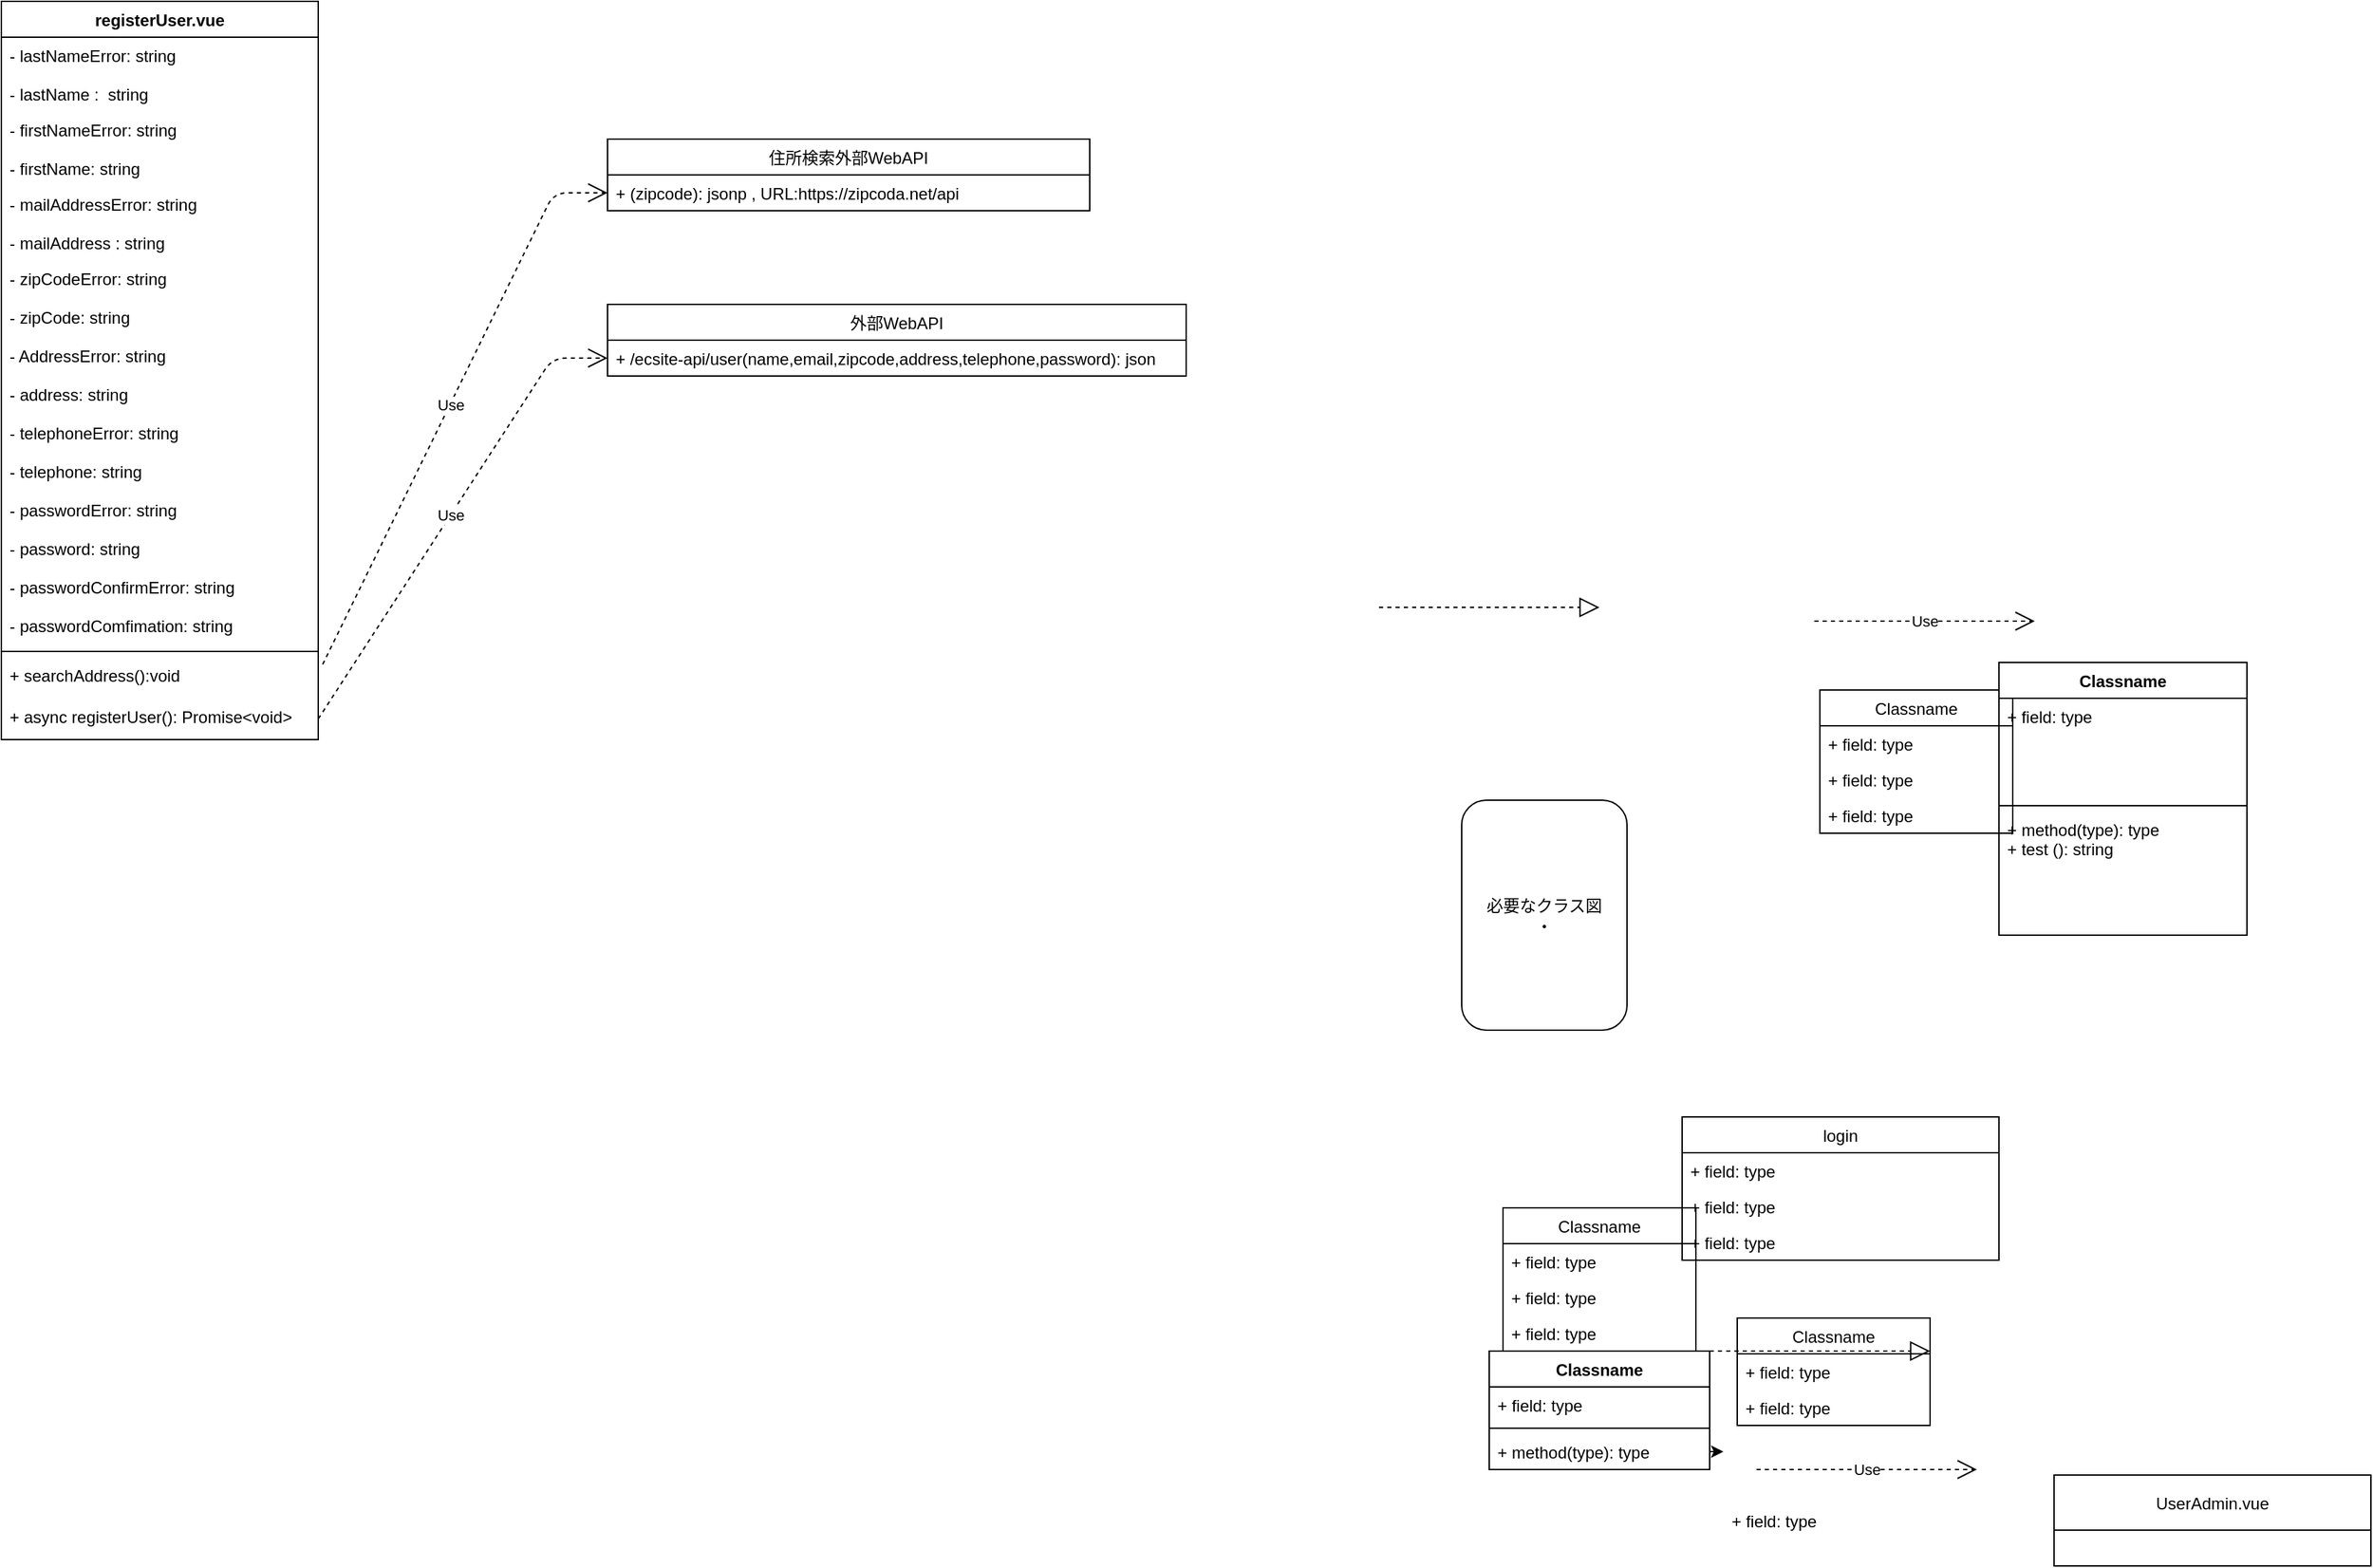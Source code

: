 <mxfile>
    <diagram id="91QkuJvfcBkw0_UWqF4J" name="1-1.ユーザー登録">
        <mxGraphModel dx="1487" dy="510" grid="1" gridSize="10" guides="1" tooltips="1" connect="1" arrows="1" fold="1" page="1" pageScale="1" pageWidth="1169" pageHeight="1654" math="0" shadow="0">
            <root>
                <mxCell id="0"/>
                <mxCell id="1" parent="0"/>
                <mxCell id="RhWLHWQkQPX5jb74YHz9-33" value="registerUser.vue" style="swimlane;fontStyle=1;align=center;verticalAlign=top;childLayout=stackLayout;horizontal=1;startSize=26;horizontalStack=0;resizeParent=1;resizeParentMax=0;resizeLast=0;collapsible=1;marginBottom=0;" parent="1" vertex="1">
                    <mxGeometry x="-1000" y="60" width="230" height="536" as="geometry">
                        <mxRectangle x="100" y="550" width="120" height="26" as="alternateBounds"/>
                    </mxGeometry>
                </mxCell>
                <mxCell id="56" value="- lastNameError: string" style="text;strokeColor=none;fillColor=none;align=left;verticalAlign=top;spacingLeft=4;spacingRight=4;overflow=hidden;rotatable=0;points=[[0,0.5],[1,0.5]];portConstraint=eastwest;" parent="RhWLHWQkQPX5jb74YHz9-33" vertex="1">
                    <mxGeometry y="26" width="230" height="28" as="geometry"/>
                </mxCell>
                <mxCell id="APWvU3_rvFVH0X9i7tPa-56" value="- lastName :  string&#10;" style="text;strokeColor=none;fillColor=none;align=left;verticalAlign=top;spacingLeft=4;spacingRight=4;overflow=hidden;rotatable=0;points=[[0,0.5],[1,0.5]];portConstraint=eastwest;" parent="RhWLHWQkQPX5jb74YHz9-33" vertex="1">
                    <mxGeometry y="54" width="230" height="26" as="geometry"/>
                </mxCell>
                <mxCell id="fXlUO2i8-D0CHoSuUBNV-56" value="- firstNameError: string" style="text;strokeColor=none;fillColor=none;align=left;verticalAlign=top;spacingLeft=4;spacingRight=4;overflow=hidden;rotatable=0;points=[[0,0.5],[1,0.5]];portConstraint=eastwest;" parent="RhWLHWQkQPX5jb74YHz9-33" vertex="1">
                    <mxGeometry y="80" width="230" height="28" as="geometry"/>
                </mxCell>
                <mxCell id="Fzh5tI-rNSBZC0IGaX2J-50" value="- firstName: string" style="text;strokeColor=none;fillColor=none;align=left;verticalAlign=top;spacingLeft=4;spacingRight=4;overflow=hidden;rotatable=0;points=[[0,0.5],[1,0.5]];portConstraint=eastwest;" parent="RhWLHWQkQPX5jb74YHz9-33" vertex="1">
                    <mxGeometry y="108" width="230" height="26" as="geometry"/>
                </mxCell>
                <mxCell id="fXlUO2i8-D0CHoSuUBNV-57" value="- mailAddressError: string" style="text;strokeColor=none;fillColor=none;align=left;verticalAlign=top;spacingLeft=4;spacingRight=4;overflow=hidden;rotatable=0;points=[[0,0.5],[1,0.5]];portConstraint=eastwest;" parent="RhWLHWQkQPX5jb74YHz9-33" vertex="1">
                    <mxGeometry y="134" width="230" height="28" as="geometry"/>
                </mxCell>
                <mxCell id="Fzh5tI-rNSBZC0IGaX2J-51" value="- mailAddress : string" style="text;strokeColor=none;fillColor=none;align=left;verticalAlign=top;spacingLeft=4;spacingRight=4;overflow=hidden;rotatable=0;points=[[0,0.5],[1,0.5]];portConstraint=eastwest;" parent="RhWLHWQkQPX5jb74YHz9-33" vertex="1">
                    <mxGeometry y="162" width="230" height="26" as="geometry"/>
                </mxCell>
                <mxCell id="fXlUO2i8-D0CHoSuUBNV-58" value="- zipCodeError: string" style="text;strokeColor=none;fillColor=none;align=left;verticalAlign=top;spacingLeft=4;spacingRight=4;overflow=hidden;rotatable=0;points=[[0,0.5],[1,0.5]];portConstraint=eastwest;" parent="RhWLHWQkQPX5jb74YHz9-33" vertex="1">
                    <mxGeometry y="188" width="230" height="28" as="geometry"/>
                </mxCell>
                <mxCell id="RhWLHWQkQPX5jb74YHz9-34" value="- zipCode: string" style="text;strokeColor=none;fillColor=none;align=left;verticalAlign=top;spacingLeft=4;spacingRight=4;overflow=hidden;rotatable=0;points=[[0,0.5],[1,0.5]];portConstraint=eastwest;" parent="RhWLHWQkQPX5jb74YHz9-33" vertex="1">
                    <mxGeometry y="216" width="230" height="28" as="geometry"/>
                </mxCell>
                <mxCell id="fXlUO2i8-D0CHoSuUBNV-59" value="- AddressError: string" style="text;strokeColor=none;fillColor=none;align=left;verticalAlign=top;spacingLeft=4;spacingRight=4;overflow=hidden;rotatable=0;points=[[0,0.5],[1,0.5]];portConstraint=eastwest;" parent="RhWLHWQkQPX5jb74YHz9-33" vertex="1">
                    <mxGeometry y="244" width="230" height="28" as="geometry"/>
                </mxCell>
                <mxCell id="EWYQ97m54wozFOw1a8P8-53" value="- address: string" style="text;strokeColor=none;fillColor=none;align=left;verticalAlign=top;spacingLeft=4;spacingRight=4;overflow=hidden;rotatable=0;points=[[0,0.5],[1,0.5]];portConstraint=eastwest;" parent="RhWLHWQkQPX5jb74YHz9-33" vertex="1">
                    <mxGeometry y="272" width="230" height="28" as="geometry"/>
                </mxCell>
                <mxCell id="fXlUO2i8-D0CHoSuUBNV-60" value="- telephoneError: string" style="text;strokeColor=none;fillColor=none;align=left;verticalAlign=top;spacingLeft=4;spacingRight=4;overflow=hidden;rotatable=0;points=[[0,0.5],[1,0.5]];portConstraint=eastwest;" parent="RhWLHWQkQPX5jb74YHz9-33" vertex="1">
                    <mxGeometry y="300" width="230" height="28" as="geometry"/>
                </mxCell>
                <mxCell id="APWvU3_rvFVH0X9i7tPa-58" value="- telephone: string" style="text;strokeColor=none;fillColor=none;align=left;verticalAlign=top;spacingLeft=4;spacingRight=4;overflow=hidden;rotatable=0;points=[[0,0.5],[1,0.5]];portConstraint=eastwest;" parent="RhWLHWQkQPX5jb74YHz9-33" vertex="1">
                    <mxGeometry y="328" width="230" height="28" as="geometry"/>
                </mxCell>
                <mxCell id="fXlUO2i8-D0CHoSuUBNV-61" value="- passwordError: string" style="text;strokeColor=none;fillColor=none;align=left;verticalAlign=top;spacingLeft=4;spacingRight=4;overflow=hidden;rotatable=0;points=[[0,0.5],[1,0.5]];portConstraint=eastwest;" parent="RhWLHWQkQPX5jb74YHz9-33" vertex="1">
                    <mxGeometry y="356" width="230" height="28" as="geometry"/>
                </mxCell>
                <mxCell id="APWvU3_rvFVH0X9i7tPa-59" value="- password: string" style="text;strokeColor=none;fillColor=none;align=left;verticalAlign=top;spacingLeft=4;spacingRight=4;overflow=hidden;rotatable=0;points=[[0,0.5],[1,0.5]];portConstraint=eastwest;" parent="RhWLHWQkQPX5jb74YHz9-33" vertex="1">
                    <mxGeometry y="384" width="230" height="28" as="geometry"/>
                </mxCell>
                <mxCell id="58" value="- passwordConfirmError: string" style="text;strokeColor=none;fillColor=none;align=left;verticalAlign=top;spacingLeft=4;spacingRight=4;overflow=hidden;rotatable=0;points=[[0,0.5],[1,0.5]];portConstraint=eastwest;" parent="RhWLHWQkQPX5jb74YHz9-33" vertex="1">
                    <mxGeometry y="412" width="230" height="28" as="geometry"/>
                </mxCell>
                <mxCell id="APWvU3_rvFVH0X9i7tPa-57" value="- passwordComfimation: string" style="text;strokeColor=none;fillColor=none;align=left;verticalAlign=top;spacingLeft=4;spacingRight=4;overflow=hidden;rotatable=0;points=[[0,0.5],[1,0.5]];portConstraint=eastwest;" parent="RhWLHWQkQPX5jb74YHz9-33" vertex="1">
                    <mxGeometry y="440" width="230" height="28" as="geometry"/>
                </mxCell>
                <mxCell id="RhWLHWQkQPX5jb74YHz9-35" value="" style="line;strokeWidth=1;fillColor=none;align=left;verticalAlign=middle;spacingTop=-1;spacingLeft=3;spacingRight=3;rotatable=0;labelPosition=right;points=[];portConstraint=eastwest;" parent="RhWLHWQkQPX5jb74YHz9-33" vertex="1">
                    <mxGeometry y="468" width="230" height="8" as="geometry"/>
                </mxCell>
                <mxCell id="55" value="+ searchAddress():void " style="text;strokeColor=none;fillColor=none;align=left;verticalAlign=top;spacingLeft=4;spacingRight=4;overflow=hidden;rotatable=0;points=[[0,0.5],[1,0.5]];portConstraint=eastwest;" parent="RhWLHWQkQPX5jb74YHz9-33" vertex="1">
                    <mxGeometry y="476" width="230" height="30" as="geometry"/>
                </mxCell>
                <mxCell id="RhWLHWQkQPX5jb74YHz9-36" value="+ async registerUser(): Promise&lt;void&gt;" style="text;strokeColor=none;fillColor=none;align=left;verticalAlign=top;spacingLeft=4;spacingRight=4;overflow=hidden;rotatable=0;points=[[0,0.5],[1,0.5]];portConstraint=eastwest;" parent="RhWLHWQkQPX5jb74YHz9-33" vertex="1">
                    <mxGeometry y="506" width="230" height="30" as="geometry"/>
                </mxCell>
                <mxCell id="12" value="login" style="swimlane;fontStyle=0;childLayout=stackLayout;horizontal=1;startSize=26;fillColor=none;horizontalStack=0;resizeParent=1;resizeParentMax=0;resizeLast=0;collapsible=1;marginBottom=0;" parent="1" vertex="1">
                    <mxGeometry x="220" y="870" width="230" height="104" as="geometry"/>
                </mxCell>
                <mxCell id="13" value="+ field: type" style="text;strokeColor=none;fillColor=none;align=left;verticalAlign=top;spacingLeft=4;spacingRight=4;overflow=hidden;rotatable=0;points=[[0,0.5],[1,0.5]];portConstraint=eastwest;" parent="12" vertex="1">
                    <mxGeometry y="26" width="230" height="26" as="geometry"/>
                </mxCell>
                <mxCell id="14" value="+ field: type" style="text;strokeColor=none;fillColor=none;align=left;verticalAlign=top;spacingLeft=4;spacingRight=4;overflow=hidden;rotatable=0;points=[[0,0.5],[1,0.5]];portConstraint=eastwest;" parent="12" vertex="1">
                    <mxGeometry y="52" width="230" height="26" as="geometry"/>
                </mxCell>
                <mxCell id="15" value="+ field: type" style="text;strokeColor=none;fillColor=none;align=left;verticalAlign=top;spacingLeft=4;spacingRight=4;overflow=hidden;rotatable=0;points=[[0,0.5],[1,0.5]];portConstraint=eastwest;" parent="12" vertex="1">
                    <mxGeometry y="78" width="230" height="26" as="geometry"/>
                </mxCell>
                <mxCell id="16" value="Classname" style="swimlane;fontStyle=1;align=center;verticalAlign=top;childLayout=stackLayout;horizontal=1;startSize=26;horizontalStack=0;resizeParent=1;resizeParentMax=0;resizeLast=0;collapsible=1;marginBottom=0;" parent="1" vertex="1">
                    <mxGeometry x="80" y="1040" width="160" height="86" as="geometry"/>
                </mxCell>
                <mxCell id="17" value="+ field: type" style="text;strokeColor=none;fillColor=none;align=left;verticalAlign=top;spacingLeft=4;spacingRight=4;overflow=hidden;rotatable=0;points=[[0,0.5],[1,0.5]];portConstraint=eastwest;" parent="16" vertex="1">
                    <mxGeometry y="26" width="160" height="26" as="geometry"/>
                </mxCell>
                <mxCell id="18" value="" style="line;strokeWidth=1;fillColor=none;align=left;verticalAlign=middle;spacingTop=-1;spacingLeft=3;spacingRight=3;rotatable=0;labelPosition=right;points=[];portConstraint=eastwest;" parent="16" vertex="1">
                    <mxGeometry y="52" width="160" height="8" as="geometry"/>
                </mxCell>
                <mxCell id="19" value="+ method(type): type" style="text;strokeColor=none;fillColor=none;align=left;verticalAlign=top;spacingLeft=4;spacingRight=4;overflow=hidden;rotatable=0;points=[[0,0.5],[1,0.5]];portConstraint=eastwest;" parent="16" vertex="1">
                    <mxGeometry y="60" width="160" height="26" as="geometry"/>
                </mxCell>
                <mxCell id="21" value="Classname" style="swimlane;fontStyle=0;childLayout=stackLayout;horizontal=1;startSize=26;fillColor=none;horizontalStack=0;resizeParent=1;resizeParentMax=0;resizeLast=0;collapsible=1;marginBottom=0;" parent="1" vertex="1">
                    <mxGeometry x="320" y="560" width="140" height="104" as="geometry"/>
                </mxCell>
                <mxCell id="22" value="+ field: type" style="text;strokeColor=none;fillColor=none;align=left;verticalAlign=top;spacingLeft=4;spacingRight=4;overflow=hidden;rotatable=0;points=[[0,0.5],[1,0.5]];portConstraint=eastwest;" parent="21" vertex="1">
                    <mxGeometry y="26" width="140" height="26" as="geometry"/>
                </mxCell>
                <mxCell id="23" value="+ field: type" style="text;strokeColor=none;fillColor=none;align=left;verticalAlign=top;spacingLeft=4;spacingRight=4;overflow=hidden;rotatable=0;points=[[0,0.5],[1,0.5]];portConstraint=eastwest;" parent="21" vertex="1">
                    <mxGeometry y="52" width="140" height="26" as="geometry"/>
                </mxCell>
                <mxCell id="24" value="+ field: type" style="text;strokeColor=none;fillColor=none;align=left;verticalAlign=top;spacingLeft=4;spacingRight=4;overflow=hidden;rotatable=0;points=[[0,0.5],[1,0.5]];portConstraint=eastwest;" parent="21" vertex="1">
                    <mxGeometry y="78" width="140" height="26" as="geometry"/>
                </mxCell>
                <mxCell id="25" value="外部WebAPI" style="swimlane;fontStyle=0;childLayout=stackLayout;horizontal=1;startSize=26;fillColor=none;horizontalStack=0;resizeParent=1;resizeParentMax=0;resizeLast=0;collapsible=1;marginBottom=0;" parent="1" vertex="1">
                    <mxGeometry x="-560" y="280" width="420" height="52" as="geometry">
                        <mxRectangle x="490" y="170" width="90" height="26" as="alternateBounds"/>
                    </mxGeometry>
                </mxCell>
                <mxCell id="26" value="+ /ecsite-api/user(name,email,zipcode,address,telephone,password): json" style="text;strokeColor=none;fillColor=none;align=left;verticalAlign=top;spacingLeft=4;spacingRight=4;overflow=hidden;rotatable=0;points=[[0,0.5],[1,0.5]];portConstraint=eastwest;" parent="25" vertex="1">
                    <mxGeometry y="26" width="420" height="26" as="geometry"/>
                </mxCell>
                <mxCell id="29" value="Classname" style="swimlane;fontStyle=0;childLayout=stackLayout;horizontal=1;startSize=26;fillColor=none;horizontalStack=0;resizeParent=1;resizeParentMax=0;resizeLast=0;collapsible=1;marginBottom=0;" parent="1" vertex="1">
                    <mxGeometry x="90" y="936" width="140" height="104" as="geometry"/>
                </mxCell>
                <mxCell id="30" value="+ field: type" style="text;strokeColor=none;fillColor=none;align=left;verticalAlign=top;spacingLeft=4;spacingRight=4;overflow=hidden;rotatable=0;points=[[0,0.5],[1,0.5]];portConstraint=eastwest;" parent="29" vertex="1">
                    <mxGeometry y="26" width="140" height="26" as="geometry"/>
                </mxCell>
                <mxCell id="31" value="+ field: type" style="text;strokeColor=none;fillColor=none;align=left;verticalAlign=top;spacingLeft=4;spacingRight=4;overflow=hidden;rotatable=0;points=[[0,0.5],[1,0.5]];portConstraint=eastwest;" parent="29" vertex="1">
                    <mxGeometry y="52" width="140" height="26" as="geometry"/>
                </mxCell>
                <mxCell id="32" value="+ field: type" style="text;strokeColor=none;fillColor=none;align=left;verticalAlign=top;spacingLeft=4;spacingRight=4;overflow=hidden;rotatable=0;points=[[0,0.5],[1,0.5]];portConstraint=eastwest;" parent="29" vertex="1">
                    <mxGeometry y="78" width="140" height="26" as="geometry"/>
                </mxCell>
                <mxCell id="37" value="Classname" style="swimlane;fontStyle=0;childLayout=stackLayout;horizontal=1;startSize=26;fillColor=none;horizontalStack=0;resizeParent=1;resizeParentMax=0;resizeLast=0;collapsible=1;marginBottom=0;" parent="1" vertex="1">
                    <mxGeometry x="260" y="1016" width="140" height="78" as="geometry"/>
                </mxCell>
                <mxCell id="38" value="+ field: type" style="text;strokeColor=none;fillColor=none;align=left;verticalAlign=top;spacingLeft=4;spacingRight=4;overflow=hidden;rotatable=0;points=[[0,0.5],[1,0.5]];portConstraint=eastwest;" parent="37" vertex="1">
                    <mxGeometry y="26" width="140" height="26" as="geometry"/>
                </mxCell>
                <mxCell id="39" value="+ field: type" style="text;strokeColor=none;fillColor=none;align=left;verticalAlign=top;spacingLeft=4;spacingRight=4;overflow=hidden;rotatable=0;points=[[0,0.5],[1,0.5]];portConstraint=eastwest;" parent="37" vertex="1">
                    <mxGeometry y="52" width="140" height="26" as="geometry"/>
                </mxCell>
                <mxCell id="RhWLHWQkQPX5jb74YHz9-44" value="" style="endArrow=block;dashed=1;endFill=0;endSize=12;html=1;" parent="1" edge="1">
                    <mxGeometry width="160" relative="1" as="geometry">
                        <mxPoint y="500" as="sourcePoint"/>
                        <mxPoint x="160" y="500" as="targetPoint"/>
                    </mxGeometry>
                </mxCell>
                <mxCell id="46" value="" style="endArrow=block;dashed=1;endFill=0;endSize=12;html=1;" parent="1" edge="1">
                    <mxGeometry width="160" relative="1" as="geometry">
                        <mxPoint x="240" y="1040" as="sourcePoint"/>
                        <mxPoint x="400" y="1040" as="targetPoint"/>
                    </mxGeometry>
                </mxCell>
                <mxCell id="48" style="edgeStyle=none;html=1;" parent="1" source="19" edge="1">
                    <mxGeometry relative="1" as="geometry">
                        <mxPoint x="250" y="1113" as="targetPoint"/>
                    </mxGeometry>
                </mxCell>
                <mxCell id="40" value="+ field: type" style="text;strokeColor=none;fillColor=none;align=left;verticalAlign=top;spacingLeft=4;spacingRight=4;overflow=hidden;rotatable=0;points=[[0,0.5],[1,0.5]];portConstraint=eastwest;" parent="1" vertex="1">
                    <mxGeometry x="250" y="1150" width="140" height="26" as="geometry"/>
                </mxCell>
                <mxCell id="47" value="Use" style="endArrow=open;endSize=12;dashed=1;html=1;" parent="1" edge="1">
                    <mxGeometry width="160" relative="1" as="geometry">
                        <mxPoint x="316" y="510" as="sourcePoint"/>
                        <mxPoint x="476" y="510" as="targetPoint"/>
                    </mxGeometry>
                </mxCell>
                <mxCell id="RhWLHWQkQPX5jb74YHz9-48" value="Use" style="endArrow=open;endSize=12;dashed=1;html=1;" parent="1" edge="1">
                    <mxGeometry width="160" relative="1" as="geometry">
                        <mxPoint x="274" y="1126" as="sourcePoint"/>
                        <mxPoint x="434" y="1126" as="targetPoint"/>
                    </mxGeometry>
                </mxCell>
                <mxCell id="Fzh5tI-rNSBZC0IGaX2J-48" value="UserAdmin.vue" style="swimlane;fontStyle=0;childLayout=stackLayout;horizontal=1;startSize=40;fillColor=none;horizontalStack=0;resizeParent=1;resizeParentMax=0;resizeLast=0;collapsible=1;marginBottom=0;" parent="1" vertex="1">
                    <mxGeometry x="490" y="1130" width="230" height="66" as="geometry">
                        <mxRectangle x="470" y="350" width="110" height="26" as="alternateBounds"/>
                    </mxGeometry>
                </mxCell>
                <mxCell id="50" value="Classname" style="swimlane;fontStyle=1;align=center;verticalAlign=top;childLayout=stackLayout;horizontal=1;startSize=26;horizontalStack=0;resizeParent=1;resizeParentMax=0;resizeLast=0;collapsible=1;marginBottom=0;" parent="1" vertex="1">
                    <mxGeometry x="450" y="540" width="180" height="198" as="geometry"/>
                </mxCell>
                <mxCell id="51" value="+ field: type" style="text;strokeColor=none;fillColor=none;align=left;verticalAlign=top;spacingLeft=4;spacingRight=4;overflow=hidden;rotatable=0;points=[[0,0.5],[1,0.5]];portConstraint=eastwest;" parent="50" vertex="1">
                    <mxGeometry y="26" width="180" height="74" as="geometry"/>
                </mxCell>
                <mxCell id="52" value="" style="line;strokeWidth=1;fillColor=none;align=left;verticalAlign=middle;spacingTop=-1;spacingLeft=3;spacingRight=3;rotatable=0;labelPosition=right;points=[];portConstraint=eastwest;" parent="50" vertex="1">
                    <mxGeometry y="100" width="180" height="8" as="geometry"/>
                </mxCell>
                <mxCell id="53" value="+ method(type): type&#10;+ test (): string" style="text;strokeColor=none;fillColor=none;align=left;verticalAlign=top;spacingLeft=4;spacingRight=4;overflow=hidden;rotatable=0;points=[[0,0.5],[1,0.5]];portConstraint=eastwest;" parent="50" vertex="1">
                    <mxGeometry y="108" width="180" height="90" as="geometry"/>
                </mxCell>
                <mxCell id="APWvU3_rvFVH0X9i7tPa-61" value="必要なクラス図&lt;br&gt;・" style="rounded=1;whiteSpace=wrap;html=1;" parent="1" vertex="1">
                    <mxGeometry x="60" y="640" width="120" height="167" as="geometry"/>
                </mxCell>
                <mxCell id="APWvU3_rvFVH0X9i7tPa-63" value="Use" style="endArrow=open;endSize=12;dashed=1;html=1;entryX=0;entryY=0.5;entryDx=0;entryDy=0;exitX=1;exitY=0.5;exitDx=0;exitDy=0;" parent="1" source="RhWLHWQkQPX5jb74YHz9-36" target="26" edge="1">
                    <mxGeometry width="160" relative="1" as="geometry">
                        <mxPoint x="-770" y="181" as="sourcePoint"/>
                        <mxPoint x="-510" y="197" as="targetPoint"/>
                        <Array as="points">
                            <mxPoint x="-600" y="319"/>
                        </Array>
                    </mxGeometry>
                </mxCell>
                <mxCell id="REMqd2RzC2EqrwPpKGUT-53" value="住所検索外部WebAPI" style="swimlane;fontStyle=0;childLayout=stackLayout;horizontal=1;startSize=26;fillColor=none;horizontalStack=0;resizeParent=1;resizeParentMax=0;resizeLast=0;collapsible=1;marginBottom=0;" parent="1" vertex="1">
                    <mxGeometry x="-560" y="160" width="350" height="52" as="geometry">
                        <mxRectangle x="490" y="170" width="90" height="26" as="alternateBounds"/>
                    </mxGeometry>
                </mxCell>
                <mxCell id="REMqd2RzC2EqrwPpKGUT-54" value="+ (zipcode): jsonp , URL:https://zipcoda.net/api" style="text;strokeColor=none;fillColor=none;align=left;verticalAlign=top;spacingLeft=4;spacingRight=4;overflow=hidden;rotatable=0;points=[[0,0.5],[1,0.5]];portConstraint=eastwest;" parent="REMqd2RzC2EqrwPpKGUT-53" vertex="1">
                    <mxGeometry y="26" width="350" height="26" as="geometry"/>
                </mxCell>
                <mxCell id="REMqd2RzC2EqrwPpKGUT-55" value="Use" style="endArrow=open;endSize=12;dashed=1;html=1;entryX=0;entryY=0.5;entryDx=0;entryDy=0;exitX=1.014;exitY=0.181;exitDx=0;exitDy=0;exitPerimeter=0;" parent="1" source="55" target="REMqd2RzC2EqrwPpKGUT-54" edge="1">
                    <mxGeometry width="160" relative="1" as="geometry">
                        <mxPoint x="-590" y="230" as="sourcePoint"/>
                        <mxPoint x="-560" y="170.0" as="targetPoint"/>
                        <Array as="points">
                            <mxPoint x="-599" y="199"/>
                        </Array>
                    </mxGeometry>
                </mxCell>
            </root>
        </mxGraphModel>
    </diagram>
    <diagram id="EyuVHIVoqNiwpzXAZM63" name="1-2.ログイン">
        <mxGraphModel dx="614" dy="510" grid="1" gridSize="10" guides="1" tooltips="1" connect="1" arrows="1" fold="1" page="1" pageScale="1" pageWidth="1169" pageHeight="1654" math="0" shadow="0">
            <root>
                <mxCell id="iVFCtjfJq4Yx4DA4iJ7C-0"/>
                <mxCell id="iVFCtjfJq4Yx4DA4iJ7C-1" parent="iVFCtjfJq4Yx4DA4iJ7C-0"/>
                <mxCell id="vi6C5RJwmh11I30xBn8X-0" value="Login.vue" style="swimlane;fontStyle=1;align=center;verticalAlign=top;childLayout=stackLayout;horizontal=1;startSize=26;horizontalStack=0;resizeParent=1;resizeParentMax=0;resizeLast=0;collapsible=1;marginBottom=0;" parent="iVFCtjfJq4Yx4DA4iJ7C-1" vertex="1">
                    <mxGeometry x="70" y="40" width="230" height="150" as="geometry"/>
                </mxCell>
                <mxCell id="vi6C5RJwmh11I30xBn8X-1" value="- errorMessage: string&#10;- mailAddress: string&#10;- password: string" style="text;strokeColor=none;fillColor=none;align=left;verticalAlign=top;spacingLeft=4;spacingRight=4;overflow=hidden;rotatable=0;points=[[0,0.5],[1,0.5]];portConstraint=eastwest;" parent="vi6C5RJwmh11I30xBn8X-0" vertex="1">
                    <mxGeometry y="26" width="230" height="74" as="geometry"/>
                </mxCell>
                <mxCell id="vi6C5RJwmh11I30xBn8X-2" value="" style="line;strokeWidth=1;fillColor=none;align=left;verticalAlign=middle;spacingTop=-1;spacingLeft=3;spacingRight=3;rotatable=0;labelPosition=right;points=[];portConstraint=eastwest;" parent="vi6C5RJwmh11I30xBn8X-0" vertex="1">
                    <mxGeometry y="100" width="230" height="8" as="geometry"/>
                </mxCell>
                <mxCell id="vi6C5RJwmh11I30xBn8X-3" value="+ async loginUser: Promise&lt;void&gt;" style="text;strokeColor=none;fillColor=none;align=left;verticalAlign=top;spacingLeft=4;spacingRight=4;overflow=hidden;rotatable=0;points=[[0,0.5],[1,0.5]];portConstraint=eastwest;" parent="vi6C5RJwmh11I30xBn8X-0" vertex="1">
                    <mxGeometry y="108" width="230" height="42" as="geometry"/>
                </mxCell>
                <mxCell id="vi6C5RJwmh11I30xBn8X-4" value="外部WebAPI" style="swimlane;fontStyle=1;align=center;verticalAlign=top;childLayout=stackLayout;horizontal=1;startSize=26;horizontalStack=0;resizeParent=1;resizeParentMax=0;resizeLast=0;collapsible=1;marginBottom=0;" parent="iVFCtjfJq4Yx4DA4iJ7C-1" vertex="1">
                    <mxGeometry x="400" y="80" width="290" height="60" as="geometry"/>
                </mxCell>
                <mxCell id="vi6C5RJwmh11I30xBn8X-5" value="+ ecsite-api/user/login(mailAddress, password):json" style="text;strokeColor=none;fillColor=none;align=left;verticalAlign=top;spacingLeft=4;spacingRight=4;overflow=hidden;rotatable=0;points=[[0,0.5],[1,0.5]];portConstraint=eastwest;" parent="vi6C5RJwmh11I30xBn8X-4" vertex="1">
                    <mxGeometry y="26" width="290" height="34" as="geometry"/>
                </mxCell>
                <mxCell id="P6p8FJXzYjhlto3K3s0q-0" value="Use" style="endArrow=open;endSize=12;dashed=1;html=1;" parent="iVFCtjfJq4Yx4DA4iJ7C-1" edge="1">
                    <mxGeometry width="160" relative="1" as="geometry">
                        <mxPoint x="300" y="109.5" as="sourcePoint"/>
                        <mxPoint x="400" y="110" as="targetPoint"/>
                    </mxGeometry>
                </mxCell>
                <mxCell id="L3WjaIxluoV8NEakgGif-0" value="Logout.vue" style="swimlane;fontStyle=1;align=center;verticalAlign=top;childLayout=stackLayout;horizontal=1;startSize=26;horizontalStack=0;resizeParent=1;resizeParentMax=0;resizeLast=0;collapsible=1;marginBottom=0;" parent="iVFCtjfJq4Yx4DA4iJ7C-1" vertex="1">
                    <mxGeometry x="70" y="352" width="230" height="76" as="geometry"/>
                </mxCell>
                <mxCell id="L3WjaIxluoV8NEakgGif-2" value="" style="line;strokeWidth=1;fillColor=none;align=left;verticalAlign=middle;spacingTop=-1;spacingLeft=3;spacingRight=3;rotatable=0;labelPosition=right;points=[];portConstraint=eastwest;" parent="L3WjaIxluoV8NEakgGif-0" vertex="1">
                    <mxGeometry y="26" width="230" height="8" as="geometry"/>
                </mxCell>
                <mxCell id="L3WjaIxluoV8NEakgGif-3" value="+ async logoutUser: Promise&lt;void&gt;" style="text;strokeColor=none;fillColor=none;align=left;verticalAlign=top;spacingLeft=4;spacingRight=4;overflow=hidden;rotatable=0;points=[[0,0.5],[1,0.5]];portConstraint=eastwest;" parent="L3WjaIxluoV8NEakgGif-0" vertex="1">
                    <mxGeometry y="34" width="230" height="42" as="geometry"/>
                </mxCell>
                <mxCell id="lYY7JqWCMz3iKpyUVKR5-0" value="Vuexストア" style="swimlane;fontStyle=1;align=center;verticalAlign=top;childLayout=stackLayout;horizontal=1;startSize=26;horizontalStack=0;resizeParent=1;resizeParentMax=0;resizeLast=0;collapsible=1;marginBottom=0;" parent="iVFCtjfJq4Yx4DA4iJ7C-1" vertex="1">
                    <mxGeometry x="400" y="170" width="250" height="86" as="geometry"/>
                </mxCell>
                <mxCell id="lYY7JqWCMz3iKpyUVKR5-1" value="isLogin: boolean" style="text;strokeColor=none;fillColor=none;align=left;verticalAlign=top;spacingLeft=4;spacingRight=4;overflow=hidden;rotatable=0;points=[[0,0.5],[1,0.5]];portConstraint=eastwest;" parent="lYY7JqWCMz3iKpyUVKR5-0" vertex="1">
                    <mxGeometry y="26" width="250" height="26" as="geometry"/>
                </mxCell>
                <mxCell id="lYY7JqWCMz3iKpyUVKR5-2" value="" style="line;strokeWidth=1;fillColor=none;align=left;verticalAlign=middle;spacingTop=-1;spacingLeft=3;spacingRight=3;rotatable=0;labelPosition=right;points=[];portConstraint=eastwest;" parent="lYY7JqWCMz3iKpyUVKR5-0" vertex="1">
                    <mxGeometry y="52" width="250" height="8" as="geometry"/>
                </mxCell>
                <mxCell id="lYY7JqWCMz3iKpyUVKR5-3" value="+ getIsLogin(state): boolean(mutation)" style="text;strokeColor=none;fillColor=none;align=left;verticalAlign=top;spacingLeft=4;spacingRight=4;overflow=hidden;rotatable=0;points=[[0,0.5],[1,0.5]];portConstraint=eastwest;" parent="lYY7JqWCMz3iKpyUVKR5-0" vertex="1">
                    <mxGeometry y="60" width="250" height="26" as="geometry"/>
                </mxCell>
                <mxCell id="aQhSdd-57mMqzK1sTEIi-0" value="外部WebAPI" style="swimlane;fontStyle=1;align=center;verticalAlign=top;childLayout=stackLayout;horizontal=1;startSize=26;horizontalStack=0;resizeParent=1;resizeParentMax=0;resizeLast=0;collapsible=1;marginBottom=0;" parent="iVFCtjfJq4Yx4DA4iJ7C-1" vertex="1">
                    <mxGeometry x="400" y="360" width="230" height="60" as="geometry"/>
                </mxCell>
                <mxCell id="aQhSdd-57mMqzK1sTEIi-3" value="Use" style="endArrow=open;endSize=12;dashed=1;html=1;" parent="iVFCtjfJq4Yx4DA4iJ7C-1" edge="1">
                    <mxGeometry width="160" relative="1" as="geometry">
                        <mxPoint x="300" y="389.75" as="sourcePoint"/>
                        <mxPoint x="400" y="390.25" as="targetPoint"/>
                    </mxGeometry>
                </mxCell>
            </root>
        </mxGraphModel>
    </diagram>
    <diagram id="0aJxYFS4KX39cBGj6npc" name="1-3商品一覧の表示">
        <mxGraphModel dx="614" dy="510" grid="1" gridSize="10" guides="1" tooltips="1" connect="1" arrows="1" fold="1" page="1" pageScale="1" pageWidth="1169" pageHeight="1654" math="0" shadow="0">
            <root>
                <mxCell id="iS40yYiM1ePwNztEy5PK-0"/>
                <mxCell id="iS40yYiM1ePwNztEy5PK-1" parent="iS40yYiM1ePwNztEy5PK-0"/>
                <mxCell id="QbOzz0YVFJbZZ39fL0Wl-0" value="ItemList.vue&#10;" style="swimlane;fontStyle=1;align=center;verticalAlign=top;childLayout=stackLayout;horizontal=1;startSize=26;horizontalStack=0;resizeParent=1;resizeParentMax=0;resizeLast=0;collapsible=1;marginBottom=0;" parent="iS40yYiM1ePwNztEy5PK-1" vertex="1">
                    <mxGeometry x="380" y="150" width="310" height="290" as="geometry"/>
                </mxCell>
                <mxCell id="QbOzz0YVFJbZZ39fL0Wl-1" value="- currentItemList: Array&lt;Item&gt;&#10;&#10;- serchText: string&#10;&#10;- errorMessage: string&#10;&#10;" style="text;strokeColor=none;fillColor=none;align=left;verticalAlign=top;spacingLeft=4;spacingRight=4;overflow=hidden;rotatable=0;points=[[0,0.5],[1,0.5]];portConstraint=eastwest;" parent="QbOzz0YVFJbZZ39fL0Wl-0" vertex="1">
                    <mxGeometry y="26" width="310" height="104" as="geometry"/>
                </mxCell>
                <mxCell id="QbOzz0YVFJbZZ39fL0Wl-2" value="" style="line;strokeWidth=1;fillColor=none;align=left;verticalAlign=middle;spacingTop=-1;spacingLeft=3;spacingRight=3;rotatable=0;labelPosition=right;points=[];portConstraint=eastwest;" parent="QbOzz0YVFJbZZ39fL0Wl-0" vertex="1">
                    <mxGeometry y="130" width="310" height="30" as="geometry"/>
                </mxCell>
                <mxCell id="QbOzz0YVFJbZZ39fL0Wl-3" value="+ created(): Promise&lt;void&gt;&#10;&#10;+ serchItemList(serchItem: string): Array&lt;Item&gt;" style="text;strokeColor=none;fillColor=none;align=left;verticalAlign=top;spacingLeft=4;spacingRight=4;overflow=hidden;rotatable=0;points=[[0,0.5],[1,0.5]];portConstraint=eastwest;" parent="QbOzz0YVFJbZZ39fL0Wl-0" vertex="1">
                    <mxGeometry y="160" width="310" height="130" as="geometry"/>
                </mxCell>
                <mxCell id="RUti2oLojYpf5ZnjkLQG-0" value="Use" style="endArrow=open;endSize=12;dashed=1;html=1;entryX=-0.011;entryY=0.314;entryDx=0;entryDy=0;entryPerimeter=0;" parent="iS40yYiM1ePwNztEy5PK-1" source="QbOzz0YVFJbZZ39fL0Wl-3" edge="1">
                    <mxGeometry width="160" relative="1" as="geometry">
                        <mxPoint x="630.92" y="337.99" as="sourcePoint"/>
                        <mxPoint x="837.25" y="362.164" as="targetPoint"/>
                        <Array as="points">
                            <mxPoint x="800" y="340"/>
                        </Array>
                    </mxGeometry>
                </mxCell>
                <mxCell id="ajlmTRh-0W_kvsKCwVO0-0" value="Vuexストア(index.ts)" style="swimlane;fontStyle=1;align=center;verticalAlign=top;childLayout=stackLayout;horizontal=1;startSize=26;horizontalStack=0;resizeParent=1;resizeParentMax=0;resizeLast=0;collapsible=1;marginBottom=0;" parent="iS40yYiM1ePwNztEy5PK-1" vertex="1">
                    <mxGeometry x="840" y="290" width="300" height="150" as="geometry"/>
                </mxCell>
                <mxCell id="ajlmTRh-0W_kvsKCwVO0-1" value="- itemList: new Array&lt;Item&gt;" style="text;strokeColor=none;fillColor=none;align=left;verticalAlign=top;spacingLeft=4;spacingRight=4;overflow=hidden;rotatable=0;points=[[0,0.5],[1,0.5]];portConstraint=eastwest;" parent="ajlmTRh-0W_kvsKCwVO0-0" vertex="1">
                    <mxGeometry y="26" width="300" height="44" as="geometry"/>
                </mxCell>
                <mxCell id="ajlmTRh-0W_kvsKCwVO0-2" value="" style="line;strokeWidth=1;fillColor=none;align=left;verticalAlign=middle;spacingTop=-1;spacingLeft=3;spacingRight=3;rotatable=0;labelPosition=right;points=[];portConstraint=eastwest;" parent="ajlmTRh-0W_kvsKCwVO0-0" vertex="1">
                    <mxGeometry y="70" width="300" height="8" as="geometry"/>
                </mxCell>
                <mxCell id="ajlmTRh-0W_kvsKCwVO0-3" value="+ async getItemList(context, payload): void(action))&#10;+ showItemList(state, payload)(mutation)&#10;+ getItemList(state)(getter)&#10;+ getItemListBySerchText(state): Array&lt;Item&gt;" style="text;strokeColor=none;fillColor=none;align=left;verticalAlign=top;spacingLeft=4;spacingRight=4;overflow=hidden;rotatable=0;points=[[0,0.5],[1,0.5]];portConstraint=eastwest;" parent="ajlmTRh-0W_kvsKCwVO0-0" vertex="1">
                    <mxGeometry y="78" width="300" height="72" as="geometry"/>
                </mxCell>
            </root>
        </mxGraphModel>
    </diagram>
    <diagram id="dRtXGDgnn2yRGKHWtulO" name="1-4.商品詳細">
        <mxGraphModel dx="338" dy="510" grid="1" gridSize="10" guides="1" tooltips="1" connect="1" arrows="1" fold="1" page="1" pageScale="1" pageWidth="850" pageHeight="1100" math="0" shadow="0">
            <root>
                <mxCell id="Ia4ylGvipv_UN721ocfG-0"/>
                <mxCell id="Ia4ylGvipv_UN721ocfG-1" parent="Ia4ylGvipv_UN721ocfG-0"/>
                <mxCell id="9u6N2n9TcPav5uAUNapT-2" value="ItemDetail.vue&#10;" style="swimlane;fontStyle=1;align=center;verticalAlign=top;childLayout=stackLayout;horizontal=1;startSize=26;horizontalStack=0;resizeParent=1;resizeParentMax=0;resizeLast=0;collapsible=1;marginBottom=0;strokeColor=#FFFFFF;" parent="Ia4ylGvipv_UN721ocfG-1" vertex="1">
                    <mxGeometry y="120" width="320" height="210" as="geometry"/>
                </mxCell>
                <mxCell id="9u6N2n9TcPav5uAUNapT-3" value="&#10;- currentItem:Item&#10;-selectSize:string&#10;-selectToppingAmount:number&#10;-selectItemAmount:number&#10;- totalSubprice: number&#10;&#10;" style="text;strokeColor=none;fillColor=none;align=left;verticalAlign=top;spacingLeft=4;spacingRight=4;overflow=hidden;rotatable=0;points=[[0,0.5],[1,0.5]];portConstraint=eastwest;" parent="9u6N2n9TcPav5uAUNapT-2" vertex="1">
                    <mxGeometry y="26" width="320" height="84" as="geometry"/>
                </mxCell>
                <mxCell id="9u6N2n9TcPav5uAUNapT-4" value="" style="line;strokeWidth=1;fillColor=none;align=left;verticalAlign=middle;spacingTop=-1;spacingLeft=3;spacingRight=3;rotatable=0;labelPosition=right;points=[];portConstraint=eastwest;" parent="9u6N2n9TcPav5uAUNapT-2" vertex="1">
                    <mxGeometry y="110" width="320" height="30" as="geometry"/>
                </mxCell>
                <mxCell id="9u6N2n9TcPav5uAUNapT-5" value="+ created(): Promise&lt;void&gt;&#10;+ totalCurrentSubprice():number&#10;+ addToCart(): void" style="text;strokeColor=none;fillColor=none;align=left;verticalAlign=top;spacingLeft=4;spacingRight=4;overflow=hidden;rotatable=0;points=[[0,0.5],[1,0.5]];portConstraint=eastwest;" parent="9u6N2n9TcPav5uAUNapT-2" vertex="1">
                    <mxGeometry y="140" width="320" height="70" as="geometry"/>
                </mxCell>
                <mxCell id="3Ik7W2Rfe9T37NBXBT7V-0" value="トッピングリストを取得する(外部webAPI)" style="swimlane;fontStyle=0;childLayout=stackLayout;horizontal=1;startSize=26;fillColor=none;horizontalStack=0;resizeParent=1;resizeParentMax=0;resizeLast=0;collapsible=1;marginBottom=0;" parent="Ia4ylGvipv_UN721ocfG-1" vertex="1">
                    <mxGeometry x="520" y="260" width="250" height="52" as="geometry"/>
                </mxCell>
                <mxCell id="3Ik7W2Rfe9T37NBXBT7V-1" value="+ ecsite-api/item/toppings(type): json" style="text;strokeColor=none;fillColor=none;align=left;verticalAlign=top;spacingLeft=4;spacingRight=4;overflow=hidden;rotatable=0;points=[[0,0.5],[1,0.5]];portConstraint=eastwest;" parent="3Ik7W2Rfe9T37NBXBT7V-0" vertex="1">
                    <mxGeometry y="26" width="250" height="26" as="geometry"/>
                </mxCell>
                <mxCell id="-Y36d3x9U6wAtEt6quCS-0" value="Use" style="endArrow=open;endSize=12;dashed=1;html=1;entryX=-0.009;entryY=-0.115;entryDx=0;entryDy=0;exitX=1;exitY=0.4;exitDx=0;exitDy=0;exitPerimeter=0;entryPerimeter=0;" parent="Ia4ylGvipv_UN721ocfG-1" source="9u6N2n9TcPav5uAUNapT-5" target="3Ik7W2Rfe9T37NBXBT7V-1" edge="1">
                    <mxGeometry width="160" relative="1" as="geometry">
                        <mxPoint x="330" y="271" as="sourcePoint"/>
                        <mxPoint x="330" y="375" as="targetPoint"/>
                        <Array as="points"/>
                    </mxGeometry>
                </mxCell>
                <mxCell id="GEs7yI3l0CauWcf56oEy-0" value="商品を一件取得する(外部webAPI)" style="swimlane;fontStyle=0;childLayout=stackLayout;horizontal=1;startSize=26;fillColor=none;horizontalStack=0;resizeParent=1;resizeParentMax=0;resizeLast=0;collapsible=1;marginBottom=0;" parent="Ia4ylGvipv_UN721ocfG-1" vertex="1">
                    <mxGeometry x="520" y="190" width="220" height="52" as="geometry"/>
                </mxCell>
                <mxCell id="GEs7yI3l0CauWcf56oEy-1" value="+ ecsite-api/item/(itemId): json" style="text;strokeColor=none;fillColor=none;align=left;verticalAlign=top;spacingLeft=4;spacingRight=4;overflow=hidden;rotatable=0;points=[[0,0.5],[1,0.5]];portConstraint=eastwest;" parent="GEs7yI3l0CauWcf56oEy-0" vertex="1">
                    <mxGeometry y="26" width="220" height="26" as="geometry"/>
                </mxCell>
                <mxCell id="6qddFd96Ta3-OhtMougk-0" value="Use" style="endArrow=open;endSize=12;dashed=1;html=1;exitX=0.997;exitY=0.063;exitDx=0;exitDy=0;exitPerimeter=0;" parent="Ia4ylGvipv_UN721ocfG-1" source="9u6N2n9TcPav5uAUNapT-5" edge="1">
                    <mxGeometry width="160" relative="1" as="geometry">
                        <mxPoint x="330" y="220" as="sourcePoint"/>
                        <mxPoint x="520" y="220" as="targetPoint"/>
                        <Array as="points"/>
                    </mxGeometry>
                </mxCell>
            </root>
        </mxGraphModel>
    </diagram>
    <diagram id="o-qBqUW1IN_Z3qIHcku9" name="1-5.ショッピングカート表示">
        <mxGraphModel dx="318" dy="510" grid="1" gridSize="10" guides="1" tooltips="1" connect="1" arrows="1" fold="1" page="1" pageScale="1" pageWidth="1169" pageHeight="1654" math="0" shadow="0">
            <root>
                <mxCell id="A0n8Hgd9mK-pJu0OB5NF-0"/>
                <mxCell id="A0n8Hgd9mK-pJu0OB5NF-1" parent="A0n8Hgd9mK-pJu0OB5NF-0"/>
                <mxCell id="Bm48YFiTMfDDf-jAxAwc-0" value="CartList.vue" style="swimlane;fontStyle=1;align=center;verticalAlign=top;childLayout=stackLayout;horizontal=1;startSize=26;horizontalStack=0;resizeParent=1;resizeParentMax=0;resizeLast=0;collapsible=1;marginBottom=0;" parent="A0n8Hgd9mK-pJu0OB5NF-1" vertex="1">
                    <mxGeometry x="70" y="40" width="230" height="150" as="geometry"/>
                </mxCell>
                <mxCell id="Bm48YFiTMfDDf-jAxAwc-1" value="- totalPrice: number&#10;-currentOrder:Array&lt;Order&gt;" style="text;strokeColor=none;fillColor=none;align=left;verticalAlign=top;spacingLeft=4;spacingRight=4;overflow=hidden;rotatable=0;points=[[0,0.5],[1,0.5]];portConstraint=eastwest;" parent="Bm48YFiTMfDDf-jAxAwc-0" vertex="1">
                    <mxGeometry y="26" width="230" height="44" as="geometry"/>
                </mxCell>
                <mxCell id="Bm48YFiTMfDDf-jAxAwc-2" value="" style="line;strokeWidth=1;fillColor=none;align=left;verticalAlign=middle;spacingTop=-1;spacingLeft=3;spacingRight=3;rotatable=0;labelPosition=right;points=[];portConstraint=eastwest;" parent="Bm48YFiTMfDDf-jAxAwc-0" vertex="1">
                    <mxGeometry y="70" width="230" height="8" as="geometry"/>
                </mxCell>
                <mxCell id="Bm48YFiTMfDDf-jAxAwc-3" value="+ created():void&#10;+ get order():Order &#10;+ onOrderClick():void&#10;" style="text;strokeColor=none;fillColor=none;align=left;verticalAlign=top;spacingLeft=4;spacingRight=4;overflow=hidden;rotatable=0;points=[[0,0.5],[1,0.5]];portConstraint=eastwest;" parent="Bm48YFiTMfDDf-jAxAwc-0" vertex="1">
                    <mxGeometry y="78" width="230" height="72" as="geometry"/>
                </mxCell>
                <mxCell id="Bm48YFiTMfDDf-jAxAwc-6" value="Vuexストア(index.ts)" style="swimlane;fontStyle=1;align=center;verticalAlign=top;childLayout=stackLayout;horizontal=1;startSize=26;horizontalStack=0;resizeParent=1;resizeParentMax=0;resizeLast=0;collapsible=1;marginBottom=0;" parent="A0n8Hgd9mK-pJu0OB5NF-1" vertex="1">
                    <mxGeometry x="400" y="40" width="300" height="150" as="geometry"/>
                </mxCell>
                <mxCell id="Bm48YFiTMfDDf-jAxAwc-7" value="&#10;- order:Order" style="text;strokeColor=none;fillColor=none;align=left;verticalAlign=top;spacingLeft=4;spacingRight=4;overflow=hidden;rotatable=0;points=[[0,0.5],[1,0.5]];portConstraint=eastwest;" parent="Bm48YFiTMfDDf-jAxAwc-6" vertex="1">
                    <mxGeometry y="26" width="300" height="44" as="geometry"/>
                </mxCell>
                <mxCell id="Bm48YFiTMfDDf-jAxAwc-8" value="" style="line;strokeWidth=1;fillColor=none;align=left;verticalAlign=middle;spacingTop=-1;spacingLeft=3;spacingRight=3;rotatable=0;labelPosition=right;points=[];portConstraint=eastwest;" parent="Bm48YFiTMfDDf-jAxAwc-6" vertex="1">
                    <mxGeometry y="70" width="300" height="8" as="geometry"/>
                </mxCell>
                <mxCell id="Bm48YFiTMfDDf-jAxAwc-9" value="+ getOrder(getters)" style="text;strokeColor=none;fillColor=none;align=left;verticalAlign=top;spacingLeft=4;spacingRight=4;overflow=hidden;rotatable=0;points=[[0,0.5],[1,0.5]];portConstraint=eastwest;" parent="Bm48YFiTMfDDf-jAxAwc-6" vertex="1">
                    <mxGeometry y="78" width="300" height="72" as="geometry"/>
                </mxCell>
                <mxCell id="9b1U383Hd6NEwtRd1ZGm-0" value="Use" style="endArrow=open;endSize=12;dashed=1;html=1;" parent="A0n8Hgd9mK-pJu0OB5NF-1" edge="1">
                    <mxGeometry width="160" relative="1" as="geometry">
                        <mxPoint x="300" y="110" as="sourcePoint"/>
                        <mxPoint x="400" y="110" as="targetPoint"/>
                        <Array as="points">
                            <mxPoint x="330" y="110"/>
                        </Array>
                    </mxGeometry>
                </mxCell>
                <mxCell id="pe52ZxVbp-EOR9ThXakV-0" value="&lt;font style=&quot;font-size: 14px&quot;&gt;order.orderItemList[何番目].order.id&lt;/font&gt;" style="text;html=1;align=center;verticalAlign=middle;resizable=0;points=[];autosize=1;strokeColor=none;fillColor=none;" parent="A0n8Hgd9mK-pJu0OB5NF-1" vertex="1">
                    <mxGeometry x="85" y="240" width="230" height="20" as="geometry"/>
                </mxCell>
                <mxCell id="u6R1lOvB8kYDJEZL8Ra9-0" value="Login.vue" style="swimlane;fontStyle=1;align=center;verticalAlign=top;childLayout=stackLayout;horizontal=1;startSize=26;horizontalStack=0;resizeParent=1;resizeParentMax=0;resizeLast=0;collapsible=1;marginBottom=0;" parent="A0n8Hgd9mK-pJu0OB5NF-1" vertex="1">
                    <mxGeometry x="400" y="270" width="230" height="150" as="geometry"/>
                </mxCell>
                <mxCell id="u6R1lOvB8kYDJEZL8Ra9-1" value="- errorMessage: string&#10;- mailAddress: string&#10;- password: string" style="text;strokeColor=none;fillColor=none;align=left;verticalAlign=top;spacingLeft=4;spacingRight=4;overflow=hidden;rotatable=0;points=[[0,0.5],[1,0.5]];portConstraint=eastwest;" parent="u6R1lOvB8kYDJEZL8Ra9-0" vertex="1">
                    <mxGeometry y="26" width="230" height="74" as="geometry"/>
                </mxCell>
                <mxCell id="u6R1lOvB8kYDJEZL8Ra9-2" value="" style="line;strokeWidth=1;fillColor=none;align=left;verticalAlign=middle;spacingTop=-1;spacingLeft=3;spacingRight=3;rotatable=0;labelPosition=right;points=[];portConstraint=eastwest;" parent="u6R1lOvB8kYDJEZL8Ra9-0" vertex="1">
                    <mxGeometry y="100" width="230" height="8" as="geometry"/>
                </mxCell>
                <mxCell id="u6R1lOvB8kYDJEZL8Ra9-3" value="+ async loginUser: Promise&lt;void&gt;" style="text;strokeColor=none;fillColor=none;align=left;verticalAlign=top;spacingLeft=4;spacingRight=4;overflow=hidden;rotatable=0;points=[[0,0.5],[1,0.5]];portConstraint=eastwest;" parent="u6R1lOvB8kYDJEZL8Ra9-0" vertex="1">
                    <mxGeometry y="108" width="230" height="42" as="geometry"/>
                </mxCell>
                <mxCell id="u6R1lOvB8kYDJEZL8Ra9-4" value="Use" style="endArrow=open;endSize=12;dashed=1;html=1;entryX=-0.004;entryY=0.392;entryDx=0;entryDy=0;entryPerimeter=0;" parent="A0n8Hgd9mK-pJu0OB5NF-1" target="u6R1lOvB8kYDJEZL8Ra9-1" edge="1">
                    <mxGeometry width="160" relative="1" as="geometry">
                        <mxPoint x="300" y="160" as="sourcePoint"/>
                        <mxPoint x="400" y="160" as="targetPoint"/>
                        <Array as="points">
                            <mxPoint x="330" y="160"/>
                        </Array>
                    </mxGeometry>
                </mxCell>
            </root>
        </mxGraphModel>
    </diagram>
    <diagram id="9QmRDtU-FV0Ewgq0QcqA" name="(追加）ショッピングカートの商品を追加する(正村)">
        <mxGraphModel dx="318" dy="510" grid="1" gridSize="10" guides="1" tooltips="1" connect="1" arrows="1" fold="1" page="1" pageScale="1" pageWidth="827" pageHeight="1169" math="0" shadow="0">
            <root>
                <mxCell id="pykRJnTCW9VATMXlX7vU-0"/>
                <mxCell id="pykRJnTCW9VATMXlX7vU-1" parent="pykRJnTCW9VATMXlX7vU-0"/>
                <mxCell id="eU-ULYFb7ZWMqLLYtVOc-0" value="&lt;p style=&quot;margin: 0.0px 0.0px 0.0px 0.0px&quot;&gt;&lt;font face=&quot;Helvetica&quot; size=&quot;2&quot; color=&quot;#000000&quot; style=&quot;font: 10.0px &amp;quot;helvetica&amp;quot; ; color: #000000&quot;&gt;2022/3/1&lt;/font&gt;&lt;/p&gt;" style="text;whiteSpace=wrap;html=1;" parent="pykRJnTCW9VATMXlX7vU-1" vertex="1">
                    <mxGeometry x="680" y="290" width="60" height="30" as="geometry"/>
                </mxCell>
                <mxCell id="DW5fAde3vXJan28D2mtd-5" value="Use" style="endArrow=open;endSize=12;dashed=1;html=1;" parent="pykRJnTCW9VATMXlX7vU-1" edge="1">
                    <mxGeometry width="160" relative="1" as="geometry">
                        <mxPoint x="324" y="230" as="sourcePoint"/>
                        <mxPoint x="520" y="230.5" as="targetPoint"/>
                    </mxGeometry>
                </mxCell>
                <mxCell id="d9rHciPz9BxHVGuM9blo-0" value="Vuexストア(index.ts)" style="swimlane;fontStyle=1;align=center;verticalAlign=top;childLayout=stackLayout;horizontal=1;startSize=26;horizontalStack=0;resizeParent=1;resizeParentMax=0;resizeLast=0;collapsible=1;marginBottom=0;" parent="pykRJnTCW9VATMXlX7vU-1" vertex="1">
                    <mxGeometry x="520" y="160" width="300" height="158" as="geometry"/>
                </mxCell>
                <mxCell id="d9rHciPz9BxHVGuM9blo-1" value="&#10; order:Order" style="text;strokeColor=none;fillColor=none;align=left;verticalAlign=top;spacingLeft=4;spacingRight=4;overflow=hidden;rotatable=0;points=[[0,0.5],[1,0.5]];portConstraint=eastwest;" parent="d9rHciPz9BxHVGuM9blo-0" vertex="1">
                    <mxGeometry y="26" width="300" height="44" as="geometry"/>
                </mxCell>
                <mxCell id="d9rHciPz9BxHVGuM9blo-2" value="" style="line;strokeWidth=1;fillColor=none;align=left;verticalAlign=middle;spacingTop=-1;spacingLeft=3;spacingRight=3;rotatable=0;labelPosition=right;points=[];portConstraint=eastwest;" parent="d9rHciPz9BxHVGuM9blo-0" vertex="1">
                    <mxGeometry y="70" width="300" height="8" as="geometry"/>
                </mxCell>
                <mxCell id="xoAiOn354u6BcTPsMQZB-0" value="&lt;span style=&quot;color: rgb(240 , 240 , 240) ; font-family: &amp;#34;helvetica&amp;#34; ; font-size: 12px ; font-style: normal ; font-weight: 400 ; letter-spacing: normal ; text-align: left ; text-indent: 0px ; text-transform: none ; word-spacing: 0px ; background-color: rgb(42 , 42 , 42) ; display: inline ; float: none&quot;&gt;&amp;nbsp; addToCart(state,payload) (mutatiion)&lt;/span&gt;" style="text;whiteSpace=wrap;html=1;" parent="d9rHciPz9BxHVGuM9blo-0" vertex="1">
                    <mxGeometry y="78" width="300" height="30" as="geometry"/>
                </mxCell>
                <mxCell id="xoAiOn354u6BcTPsMQZB-3" value="getOrder(getters)" style="html=1;" parent="d9rHciPz9BxHVGuM9blo-0" vertex="1">
                    <mxGeometry y="108" width="300" height="50" as="geometry"/>
                </mxCell>
                <mxCell id="ntuSqI6SVFO-2c08jcNB-0" value="ItemDetail.vue&#10;" style="swimlane;fontStyle=1;align=center;verticalAlign=top;childLayout=stackLayout;horizontal=1;startSize=26;horizontalStack=0;resizeParent=1;resizeParentMax=0;resizeLast=0;collapsible=1;marginBottom=0;strokeColor=#FFFFFF;" parent="pykRJnTCW9VATMXlX7vU-1" vertex="1">
                    <mxGeometry y="120" width="320" height="210" as="geometry"/>
                </mxCell>
                <mxCell id="ntuSqI6SVFO-2c08jcNB-1" value="&#10;- currentItem:Item&#10;-selectSize:number&#10;-selectTopping:number&#10;-selectAmount:number&#10;- totalSubprice: number&#10;&#10;" style="text;strokeColor=none;fillColor=none;align=left;verticalAlign=top;spacingLeft=4;spacingRight=4;overflow=hidden;rotatable=0;points=[[0,0.5],[1,0.5]];portConstraint=eastwest;" parent="ntuSqI6SVFO-2c08jcNB-0" vertex="1">
                    <mxGeometry y="26" width="320" height="84" as="geometry"/>
                </mxCell>
                <mxCell id="ntuSqI6SVFO-2c08jcNB-2" value="" style="line;strokeWidth=1;fillColor=none;align=left;verticalAlign=middle;spacingTop=-1;spacingLeft=3;spacingRight=3;rotatable=0;labelPosition=right;points=[];portConstraint=eastwest;" parent="ntuSqI6SVFO-2c08jcNB-0" vertex="1">
                    <mxGeometry y="110" width="320" height="30" as="geometry"/>
                </mxCell>
                <mxCell id="ntuSqI6SVFO-2c08jcNB-3" value="+ created(): Promise&lt;void&gt;&#10;+ totalCurrentSubprice():number&#10;+ addToCart(): void" style="text;strokeColor=none;fillColor=none;align=left;verticalAlign=top;spacingLeft=4;spacingRight=4;overflow=hidden;rotatable=0;points=[[0,0.5],[1,0.5]];portConstraint=eastwest;" parent="ntuSqI6SVFO-2c08jcNB-0" vertex="1">
                    <mxGeometry y="140" width="320" height="70" as="geometry"/>
                </mxCell>
                <mxCell id="xoAiOn354u6BcTPsMQZB-2" value="" style="line;strokeWidth=1;fillColor=none;align=left;verticalAlign=middle;spacingTop=-1;spacingLeft=3;spacingRight=3;rotatable=0;labelPosition=right;points=[];portConstraint=eastwest;" parent="pykRJnTCW9VATMXlX7vU-1" vertex="1">
                    <mxGeometry x="10" y="240" width="320" height="30" as="geometry"/>
                </mxCell>
                <mxCell id="AwP62LS0H2FYWbaTlagp-0" value="Text" style="text;html=1;align=center;verticalAlign=middle;resizable=0;points=[];autosize=1;strokeColor=none;fillColor=none;" parent="pykRJnTCW9VATMXlX7vU-1" vertex="1">
                    <mxGeometry x="670" y="350" width="40" height="20" as="geometry"/>
                </mxCell>
            </root>
        </mxGraphModel>
    </diagram>
    <diagram id="4gTVVb1cd4JxGzCO7xcf" name="(削除)ショッピングカートの商品を削除する(正村)">
        <mxGraphModel dx="318" dy="510" grid="1" gridSize="10" guides="1" tooltips="1" connect="1" arrows="1" fold="1" page="1" pageScale="1" pageWidth="827" pageHeight="1169" math="0" shadow="0">
            <root>
                <mxCell id="hkWxsOch9XOiNNUkbG-H-0"/>
                <mxCell id="hkWxsOch9XOiNNUkbG-H-1" parent="hkWxsOch9XOiNNUkbG-H-0"/>
                <mxCell id="6SGWyqqzYKdaZgoACE_O-5" value="Use" style="endArrow=open;endSize=12;dashed=1;html=1;exitX=1.006;exitY=0.869;exitDx=0;exitDy=0;exitPerimeter=0;" parent="hkWxsOch9XOiNNUkbG-H-1" edge="1">
                    <mxGeometry width="160" relative="1" as="geometry">
                        <mxPoint x="301.38" y="180.568" as="sourcePoint"/>
                        <mxPoint x="440" y="180" as="targetPoint"/>
                    </mxGeometry>
                </mxCell>
                <mxCell id="Og37C9TBvq8NenTqZfHm-4" value="CartList.vue" style="swimlane;fontStyle=1;align=center;verticalAlign=top;childLayout=stackLayout;horizontal=1;startSize=26;horizontalStack=0;resizeParent=1;resizeParentMax=0;resizeLast=0;collapsible=1;marginBottom=0;" parent="hkWxsOch9XOiNNUkbG-H-1" vertex="1">
                    <mxGeometry x="60" y="70" width="230" height="150" as="geometry"/>
                </mxCell>
                <mxCell id="Og37C9TBvq8NenTqZfHm-5" value="- totalPrice: number&#10;-currentOrder:Array&lt;Order&gt;" style="text;strokeColor=none;fillColor=none;align=left;verticalAlign=top;spacingLeft=4;spacingRight=4;overflow=hidden;rotatable=0;points=[[0,0.5],[1,0.5]];portConstraint=eastwest;" parent="Og37C9TBvq8NenTqZfHm-4" vertex="1">
                    <mxGeometry y="26" width="230" height="44" as="geometry"/>
                </mxCell>
                <mxCell id="Og37C9TBvq8NenTqZfHm-6" value="" style="line;strokeWidth=1;fillColor=none;align=left;verticalAlign=middle;spacingTop=-1;spacingLeft=3;spacingRight=3;rotatable=0;labelPosition=right;points=[];portConstraint=eastwest;" parent="Og37C9TBvq8NenTqZfHm-4" vertex="1">
                    <mxGeometry y="70" width="230" height="8" as="geometry"/>
                </mxCell>
                <mxCell id="Og37C9TBvq8NenTqZfHm-7" value="+ created():void&#10;+ get order():Order &#10;+ onOrderClick():void&#10;+ removeFromCart(index):void&#10;" style="text;strokeColor=none;fillColor=none;align=left;verticalAlign=top;spacingLeft=4;spacingRight=4;overflow=hidden;rotatable=0;points=[[0,0.5],[1,0.5]];portConstraint=eastwest;" parent="Og37C9TBvq8NenTqZfHm-4" vertex="1">
                    <mxGeometry y="78" width="230" height="72" as="geometry"/>
                </mxCell>
                <mxCell id="RzvV5vcIy6ig2M3EhEsi-0" value="Vuexストア(index.ts)" style="swimlane;fontStyle=1;align=center;verticalAlign=top;childLayout=stackLayout;horizontal=1;startSize=26;horizontalStack=0;resizeParent=1;resizeParentMax=0;resizeLast=0;collapsible=1;marginBottom=0;" parent="hkWxsOch9XOiNNUkbG-H-1" vertex="1">
                    <mxGeometry x="440" y="80" width="300" height="158" as="geometry"/>
                </mxCell>
                <mxCell id="RzvV5vcIy6ig2M3EhEsi-1" value="&#10;order:Order" style="text;strokeColor=none;fillColor=none;align=left;verticalAlign=top;spacingLeft=4;spacingRight=4;overflow=hidden;rotatable=0;points=[[0,0.5],[1,0.5]];portConstraint=eastwest;" parent="RzvV5vcIy6ig2M3EhEsi-0" vertex="1">
                    <mxGeometry y="26" width="300" height="44" as="geometry"/>
                </mxCell>
                <mxCell id="RzvV5vcIy6ig2M3EhEsi-2" value="" style="line;strokeWidth=1;fillColor=none;align=left;verticalAlign=middle;spacingTop=-1;spacingLeft=3;spacingRight=3;rotatable=0;labelPosition=right;points=[];portConstraint=eastwest;" parent="RzvV5vcIy6ig2M3EhEsi-0" vertex="1">
                    <mxGeometry y="70" width="300" height="8" as="geometry"/>
                </mxCell>
                <mxCell id="RzvV5vcIy6ig2M3EhEsi-3" value="&lt;span style=&quot;color: rgb(240 , 240 , 240) ; font-family: &amp;#34;helvetica&amp;#34; ; font-size: 12px ; font-style: normal ; font-weight: 400 ; letter-spacing: normal ; text-align: left ; text-indent: 0px ; text-transform: none ; word-spacing: 0px ; background-color: rgb(42 , 42 , 42) ; display: inline ; float: none&quot;&gt;&amp;nbsp;removeFromCart(state,payload) (mutation)&amp;nbsp;&lt;/span&gt;" style="text;whiteSpace=wrap;html=1;" parent="RzvV5vcIy6ig2M3EhEsi-0" vertex="1">
                    <mxGeometry y="78" width="300" height="30" as="geometry"/>
                </mxCell>
                <mxCell id="RzvV5vcIy6ig2M3EhEsi-4" value="getOrder(getters)" style="html=1;" parent="RzvV5vcIy6ig2M3EhEsi-0" vertex="1">
                    <mxGeometry y="108" width="300" height="50" as="geometry"/>
                </mxCell>
            </root>
        </mxGraphModel>
    </diagram>
    <diagram id="MCqkPE23s1_hAKQEw5z3" name="1-6.注文確認画面">
        <mxGraphModel dx="1168" dy="510" grid="1" gridSize="10" guides="1" tooltips="1" connect="1" arrows="1" fold="1" page="1" pageScale="1" pageWidth="850" pageHeight="1100" math="0" shadow="0">
            <root>
                <mxCell id="Los26IaRr-ENn7jv4Evg-0"/>
                <mxCell id="Los26IaRr-ENn7jv4Evg-1" parent="Los26IaRr-ENn7jv4Evg-0"/>
                <mxCell id="8Pko2QXNlD7xik6SafTw-0" value="Use" style="endArrow=open;endSize=12;dashed=1;html=1;entryX=1;entryY=0.5;entryDx=0;entryDy=0;exitX=0.002;exitY=0.138;exitDx=0;exitDy=0;exitPerimeter=0;" parent="Los26IaRr-ENn7jv4Evg-1" source="CheAYrI1lxEGJbRa-POW-1" target="y4N3S-HYhF6tCps9DJXI-1" edge="1">
                    <mxGeometry width="160" relative="1" as="geometry">
                        <mxPoint x="330" y="90" as="sourcePoint"/>
                        <mxPoint x="90.0" y="166.046" as="targetPoint"/>
                        <Array as="points">
                            <mxPoint x="280" y="120"/>
                            <mxPoint x="270" y="91"/>
                        </Array>
                    </mxGeometry>
                </mxCell>
                <mxCell id="y4N3S-HYhF6tCps9DJXI-0" value="Vuexストア(index.ts)" style="swimlane;fontStyle=1;align=center;verticalAlign=top;childLayout=stackLayout;horizontal=1;startSize=26;horizontalStack=0;resizeParent=1;resizeParentMax=0;resizeLast=0;collapsible=1;marginBottom=0;" parent="Los26IaRr-ENn7jv4Evg-1" vertex="1">
                    <mxGeometry x="-110" y="50" width="300" height="150" as="geometry"/>
                </mxCell>
                <mxCell id="y4N3S-HYhF6tCps9DJXI-1" value="&#10;- order:Order" style="text;strokeColor=none;fillColor=none;align=left;verticalAlign=top;spacingLeft=4;spacingRight=4;overflow=hidden;rotatable=0;points=[[0,0.5],[1,0.5]];portConstraint=eastwest;" parent="y4N3S-HYhF6tCps9DJXI-0" vertex="1">
                    <mxGeometry y="26" width="300" height="44" as="geometry"/>
                </mxCell>
                <mxCell id="y4N3S-HYhF6tCps9DJXI-2" value="" style="line;strokeWidth=1;fillColor=none;align=left;verticalAlign=middle;spacingTop=-1;spacingLeft=3;spacingRight=3;rotatable=0;labelPosition=right;points=[];portConstraint=eastwest;" parent="y4N3S-HYhF6tCps9DJXI-0" vertex="1">
                    <mxGeometry y="70" width="300" height="8" as="geometry"/>
                </mxCell>
                <mxCell id="y4N3S-HYhF6tCps9DJXI-3" value="+ getOrder(getters)" style="text;strokeColor=none;fillColor=none;align=left;verticalAlign=top;spacingLeft=4;spacingRight=4;overflow=hidden;rotatable=0;points=[[0,0.5],[1,0.5]];portConstraint=eastwest;" parent="y4N3S-HYhF6tCps9DJXI-0" vertex="1">
                    <mxGeometry y="78" width="300" height="72" as="geometry"/>
                </mxCell>
                <mxCell id="CheAYrI1lxEGJbRa-POW-0" value="OrderConfirm.vue" style="swimlane;fontStyle=1;align=center;verticalAlign=top;childLayout=stackLayout;horizontal=1;startSize=26;horizontalStack=0;resizeParent=1;resizeParentMax=0;resizeLast=0;collapsible=1;marginBottom=0;" parent="Los26IaRr-ENn7jv4Evg-1" vertex="1">
                    <mxGeometry x="340" y="30" width="500" height="398" as="geometry"/>
                </mxCell>
                <mxCell id="CheAYrI1lxEGJbRa-POW-1" value="+ currentOrder: Order&#10;&#10;+ destinationName: string&#10;&#10;+ destinationEmail: string&#10;&#10;+ destinationZipcode: number&#10;&#10;+ destinationAddress: string&#10;&#10;+ destinationTel: number&#10;&#10;+ deliveryTime: Date&#10;&#10;+ paymentMethod: number&#10;&#10;" style="text;strokeColor=none;fillColor=none;align=left;verticalAlign=top;spacingLeft=4;spacingRight=4;overflow=hidden;rotatable=0;points=[[0,0.5],[1,0.5]];portConstraint=eastwest;" parent="CheAYrI1lxEGJbRa-POW-0" vertex="1">
                    <mxGeometry y="26" width="500" height="254" as="geometry"/>
                </mxCell>
                <mxCell id="CheAYrI1lxEGJbRa-POW-2" value="" style="line;strokeWidth=1;fillColor=none;align=left;verticalAlign=middle;spacingTop=-1;spacingLeft=3;spacingRight=3;rotatable=0;labelPosition=right;points=[];portConstraint=eastwest;" parent="CheAYrI1lxEGJbRa-POW-0" vertex="1">
                    <mxGeometry y="280" width="500" height="8" as="geometry"/>
                </mxCell>
                <mxCell id="CheAYrI1lxEGJbRa-POW-3" value="- created(): void&#10;&#10;- getAddress(): void&#10;&#10;- postItemList(): void" style="text;strokeColor=none;fillColor=none;align=left;verticalAlign=top;spacingLeft=4;spacingRight=4;overflow=hidden;rotatable=0;points=[[0,0.5],[1,0.5]];portConstraint=eastwest;" parent="CheAYrI1lxEGJbRa-POW-0" vertex="1">
                    <mxGeometry y="288" width="500" height="110" as="geometry"/>
                </mxCell>
            </root>
        </mxGraphModel>
    </diagram>
    <diagram id="PNBRfgdaC4X4xdRB5j3b" name="1-7 注文をする">
        <mxGraphModel grid="1" gridSize="10" guides="1" tooltips="1" connect="1" arrows="1" page="1" fold="1" pageScale="1" pageWidth="1169" pageHeight="1654" math="0" shadow="0">
            <root>
                <mxCell id="n6yIteZiZgiKs1znGPL6-0"/>
                <mxCell id="n6yIteZiZgiKs1znGPL6-1" parent="n6yIteZiZgiKs1znGPL6-0"/>
                <mxCell id="bfzWVXDP7Bx2HT8pyzRt-0" value="OrderConfirm.vue" style="swimlane;fontStyle=1;align=center;verticalAlign=top;childLayout=stackLayout;horizontal=1;startSize=26;horizontalStack=0;resizeParent=1;resizeParentMax=0;resizeLast=0;collapsible=1;marginBottom=0;" parent="n6yIteZiZgiKs1znGPL6-1" vertex="1">
                    <mxGeometry x="-1120" y="370" width="500" height="590" as="geometry"/>
                </mxCell>
                <mxCell id="bfzWVXDP7Bx2HT8pyzRt-1" value="+ currentOrder: Order&#10;&#10;+ destinationName: string&#10;&#10;+ destinationEmail: string&#10;&#10;+ destinationZipcode: number&#10;&#10;+ destinationAddress: string&#10;&#10;+ destinationTel: number&#10;&#10;+ deliveryTime: Date&#10;&#10;+ paymentMethod: number&#10;&#10;//↓これをorderクラスのgetterで作成&#10;+ orderFormList: [ { itemId: number, quantity: number, size: string} ]" style="text;strokeColor=none;fillColor=none;align=left;verticalAlign=top;spacingLeft=4;spacingRight=4;overflow=hidden;rotatable=0;points=[[0,0.5],[1,0.5]];portConstraint=eastwest;" parent="bfzWVXDP7Bx2HT8pyzRt-0" vertex="1">
                    <mxGeometry y="26" width="500" height="384" as="geometry"/>
                </mxCell>
                <mxCell id="bfzWVXDP7Bx2HT8pyzRt-2" value="" style="line;strokeWidth=1;fillColor=none;align=left;verticalAlign=middle;spacingTop=-1;spacingLeft=3;spacingRight=3;rotatable=0;labelPosition=right;points=[];portConstraint=eastwest;" parent="bfzWVXDP7Bx2HT8pyzRt-0" vertex="1">
                    <mxGeometry y="410" width="500" height="8" as="geometry"/>
                </mxCell>
                <mxCell id="bfzWVXDP7Bx2HT8pyzRt-3" value="- created(): void&#10;&#10;- getAddress(): void(追加機能）&#10;&#10;- async order(): Promise&lt;void&gt;" style="text;strokeColor=none;fillColor=none;align=left;verticalAlign=top;spacingLeft=4;spacingRight=4;overflow=hidden;rotatable=0;points=[[0,0.5],[1,0.5]];portConstraint=eastwest;" parent="bfzWVXDP7Bx2HT8pyzRt-0" vertex="1">
                    <mxGeometry y="418" width="500" height="172" as="geometry"/>
                </mxCell>
                <mxCell id="waqV-R92S37x4FUeopqG-0" value="住所検索外部WebAPI(追加機能）" style="swimlane;fontStyle=0;childLayout=stackLayout;horizontal=1;startSize=26;fillColor=none;horizontalStack=0;resizeParent=1;resizeParentMax=0;resizeLast=0;collapsible=1;marginBottom=0;" parent="n6yIteZiZgiKs1znGPL6-1" vertex="1">
                    <mxGeometry x="-510" y="540" width="550" height="52" as="geometry">
                        <mxRectangle x="490" y="170" width="90" height="26" as="alternateBounds"/>
                    </mxGeometry>
                </mxCell>
                <mxCell id="waqV-R92S37x4FUeopqG-1" value="通信方法: get, URL: http://153.127.48.168:8080/ecsite-api/order, 形式: jsonp" style="text;strokeColor=none;fillColor=none;align=left;verticalAlign=top;spacingLeft=4;spacingRight=4;overflow=hidden;rotatable=0;points=[[0,0.5],[1,0.5]];portConstraint=eastwest;" parent="waqV-R92S37x4FUeopqG-0" vertex="1">
                    <mxGeometry y="26" width="550" height="26" as="geometry"/>
                </mxCell>
                <mxCell id="waqV-R92S37x4FUeopqG-2" value="注文外部WebAPI" style="swimlane;fontStyle=0;childLayout=stackLayout;horizontal=1;startSize=26;fillColor=none;horizontalStack=0;resizeParent=1;resizeParentMax=0;resizeLast=0;collapsible=1;marginBottom=0;" parent="n6yIteZiZgiKs1znGPL6-1" vertex="1">
                    <mxGeometry x="-510" y="850" width="550" height="52" as="geometry">
                        <mxRectangle x="490" y="170" width="90" height="26" as="alternateBounds"/>
                    </mxGeometry>
                </mxCell>
                <mxCell id="waqV-R92S37x4FUeopqG-3" value="通信方法: post, URL: http://153.127.48.168:8080/ecsite-api/order, 形式: json" style="text;strokeColor=none;fillColor=none;align=left;verticalAlign=top;spacingLeft=4;spacingRight=4;overflow=hidden;rotatable=0;points=[[0,0.5],[1,0.5]];portConstraint=eastwest;" parent="waqV-R92S37x4FUeopqG-2" vertex="1">
                    <mxGeometry y="26" width="550" height="26" as="geometry"/>
                </mxCell>
                <mxCell id="waqV-R92S37x4FUeopqG-4" value="Use" style="endArrow=open;endSize=12;dashed=1;html=1;entryX=0;entryY=0.5;entryDx=0;entryDy=0;" parent="n6yIteZiZgiKs1znGPL6-1" edge="1">
                    <mxGeometry width="160" relative="1" as="geometry">
                        <mxPoint x="-620" y="570" as="sourcePoint"/>
                        <mxPoint x="-510" y="570" as="targetPoint"/>
                    </mxGeometry>
                </mxCell>
                <mxCell id="waqV-R92S37x4FUeopqG-5" value="Use" style="endArrow=open;endSize=12;dashed=1;html=1;entryX=0;entryY=0.5;entryDx=0;entryDy=0;" parent="n6yIteZiZgiKs1znGPL6-1" edge="1">
                    <mxGeometry width="160" relative="1" as="geometry">
                        <mxPoint x="-620" y="880" as="sourcePoint"/>
                        <mxPoint x="-510" y="880" as="targetPoint"/>
                    </mxGeometry>
                </mxCell>
                <mxCell id="R2lFoMyWaBM_27388Lnw-0" value="Vuexストア(index.ts)" style="swimlane;fontStyle=1;align=center;verticalAlign=top;childLayout=stackLayout;horizontal=1;startSize=26;horizontalStack=0;resizeParent=1;resizeParentMax=0;resizeLast=0;collapsible=1;marginBottom=0;" parent="n6yIteZiZgiKs1znGPL6-1" vertex="1">
                    <mxGeometry x="-510" y="677" width="300" height="150" as="geometry"/>
                </mxCell>
                <mxCell id="R2lFoMyWaBM_27388Lnw-1" value="- order: Order" style="text;strokeColor=none;fillColor=none;align=left;verticalAlign=top;spacingLeft=4;spacingRight=4;overflow=hidden;rotatable=0;points=[[0,0.5],[1,0.5]];portConstraint=eastwest;" parent="R2lFoMyWaBM_27388Lnw-0" vertex="1">
                    <mxGeometry y="26" width="300" height="44" as="geometry"/>
                </mxCell>
                <mxCell id="R2lFoMyWaBM_27388Lnw-2" value="" style="line;strokeWidth=1;fillColor=none;align=left;verticalAlign=middle;spacingTop=-1;spacingLeft=3;spacingRight=3;rotatable=0;labelPosition=right;points=[];portConstraint=eastwest;" parent="R2lFoMyWaBM_27388Lnw-0" vertex="1">
                    <mxGeometry y="70" width="300" height="8" as="geometry"/>
                </mxCell>
                <mxCell id="R2lFoMyWaBM_27388Lnw-3" value="+ getOrder(state)(getter)" style="text;strokeColor=none;fillColor=none;align=left;verticalAlign=top;spacingLeft=4;spacingRight=4;overflow=hidden;rotatable=0;points=[[0,0.5],[1,0.5]];portConstraint=eastwest;" parent="R2lFoMyWaBM_27388Lnw-0" vertex="1">
                    <mxGeometry y="78" width="300" height="72" as="geometry"/>
                </mxCell>
                <mxCell id="R2lFoMyWaBM_27388Lnw-4" value="Use" style="endArrow=open;endSize=12;dashed=1;html=1;entryX=0;entryY=0.5;entryDx=0;entryDy=0;" parent="n6yIteZiZgiKs1znGPL6-1" edge="1">
                    <mxGeometry width="160" relative="1" as="geometry">
                        <mxPoint x="-620" y="800" as="sourcePoint"/>
                        <mxPoint x="-510" y="800" as="targetPoint"/>
                    </mxGeometry>
                </mxCell>
            </root>
        </mxGraphModel>
    </diagram>
</mxfile>